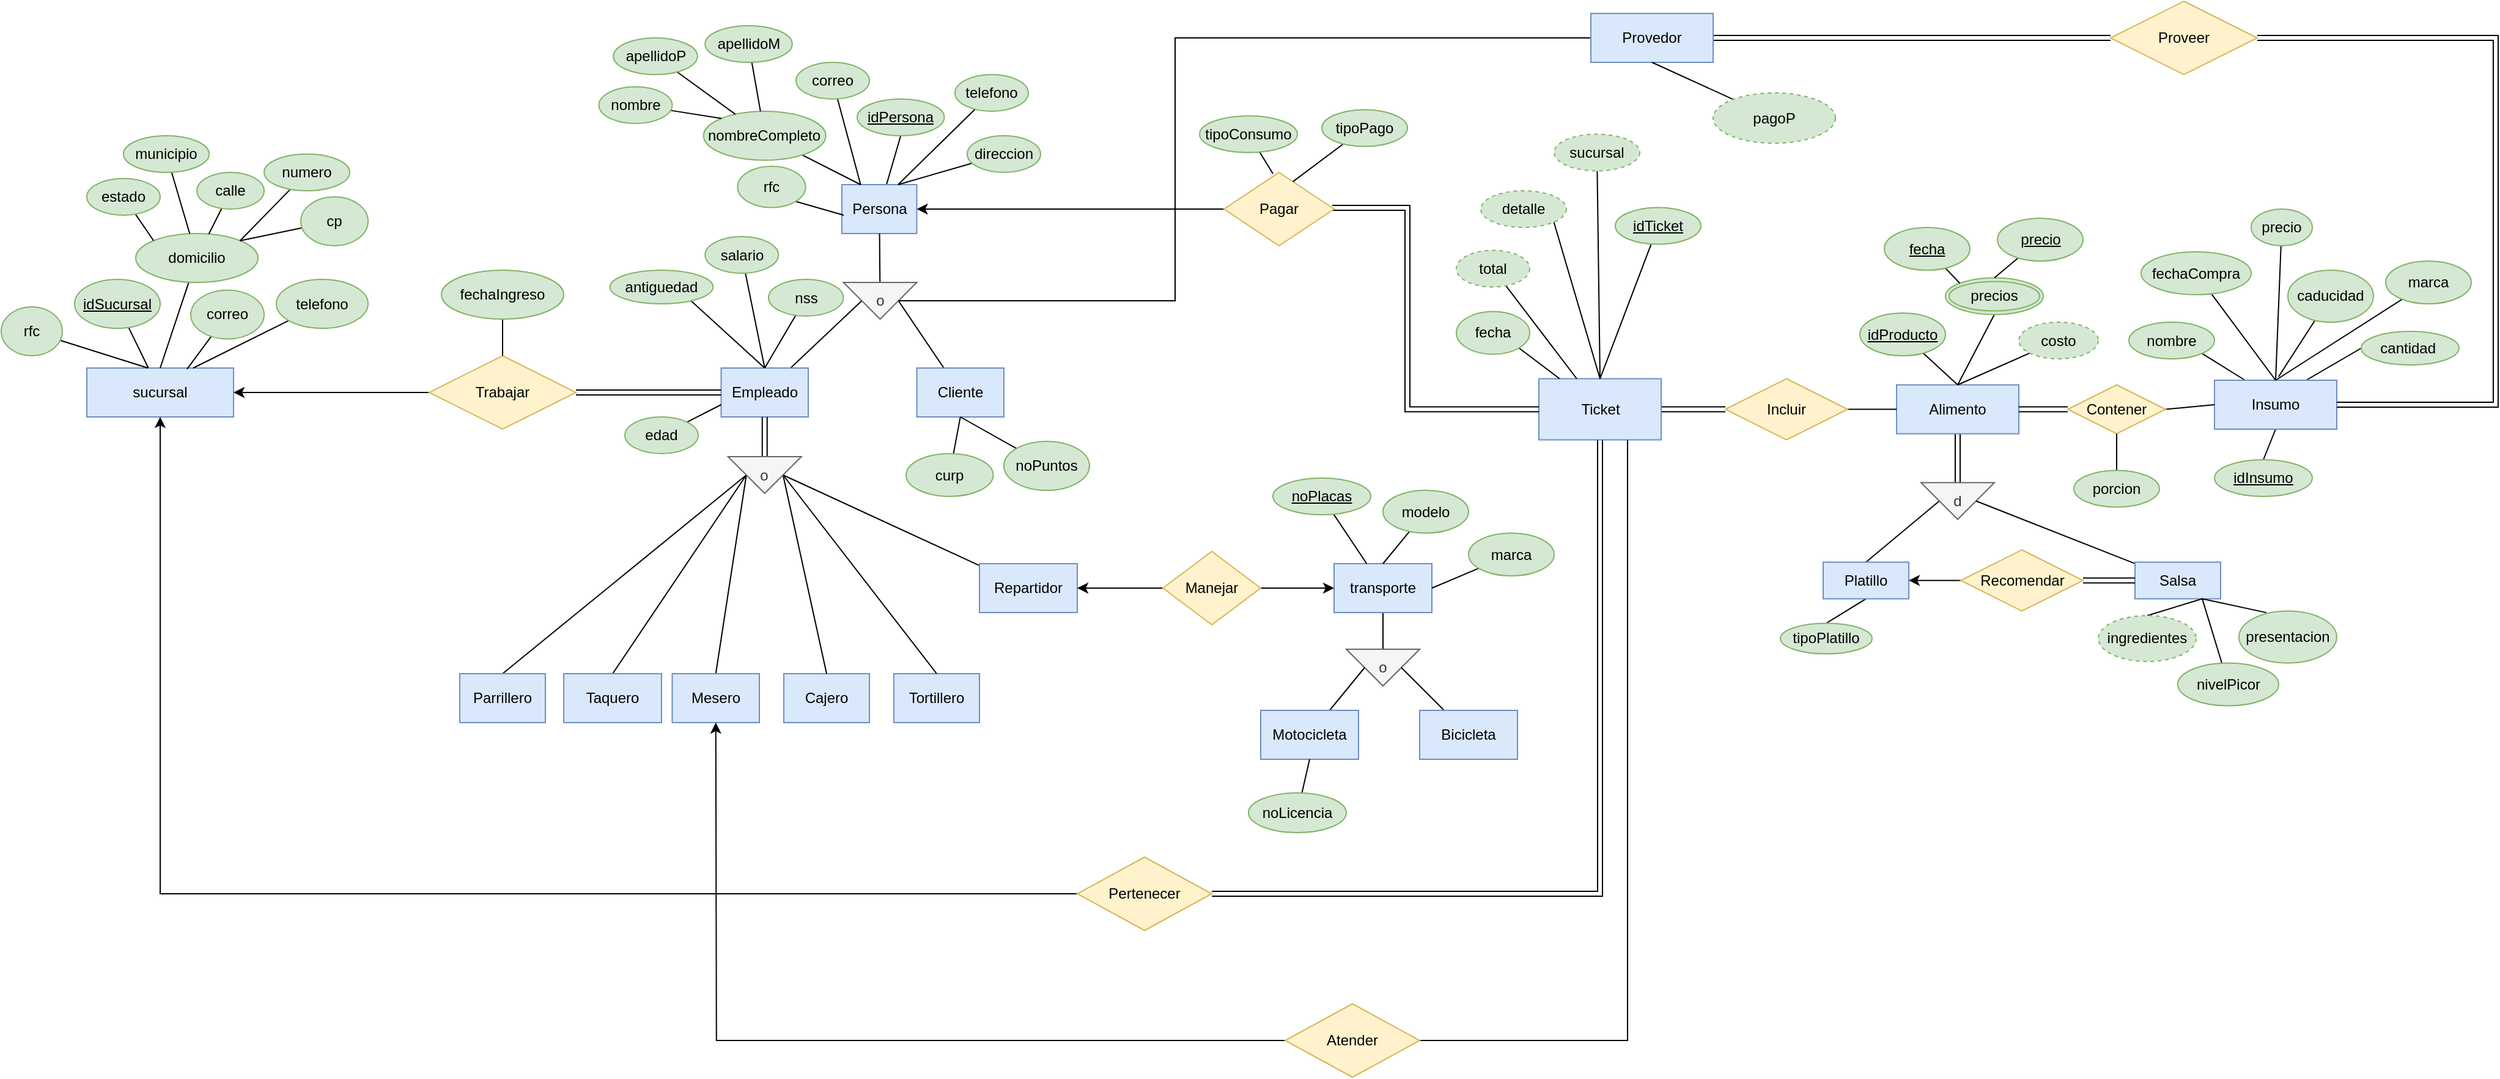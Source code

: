 <mxfile version="19.0.3" type="github">
  <diagram id="u_mYsZftPLxaitnnNMeE" name="Page-1">
    <mxGraphModel dx="723" dy="401" grid="1" gridSize="10" guides="1" tooltips="1" connect="1" arrows="1" fold="1" page="1" pageScale="1" pageWidth="827" pageHeight="1169" math="0" shadow="0">
      <root>
        <mxCell id="0" />
        <mxCell id="1" parent="0" />
        <mxCell id="_CULSkSqQlY8-LVSlBSp-328" style="edgeStyle=orthogonalEdgeStyle;rounded=0;orthogonalLoop=1;jettySize=auto;html=1;entryX=0;entryY=0.5;entryDx=0;entryDy=0;endArrow=none;endFill=0;shape=link;" parent="1" source="_CULSkSqQlY8-LVSlBSp-329" target="_CULSkSqQlY8-LVSlBSp-331" edge="1">
          <mxGeometry relative="1" as="geometry" />
        </mxCell>
        <mxCell id="_CULSkSqQlY8-LVSlBSp-329" value="Alimento" style="whiteSpace=wrap;html=1;align=center;fillColor=#dae8fc;strokeColor=#6c8ebf;" parent="1" vertex="1">
          <mxGeometry x="1630" y="1423.75" width="100" height="40" as="geometry" />
        </mxCell>
        <mxCell id="_CULSkSqQlY8-LVSlBSp-330" style="edgeStyle=none;rounded=0;orthogonalLoop=1;jettySize=auto;html=1;exitX=0.5;exitY=1;exitDx=0;exitDy=0;entryX=0.5;entryY=0;entryDx=0;entryDy=0;endArrow=none;endFill=0;" parent="1" source="_CULSkSqQlY8-LVSlBSp-331" target="_CULSkSqQlY8-LVSlBSp-335" edge="1">
          <mxGeometry relative="1" as="geometry" />
        </mxCell>
        <mxCell id="_CULSkSqQlY8-LVSlBSp-331" value="d" style="triangle;whiteSpace=wrap;html=1;direction=south;fillColor=#f5f5f5;fontColor=#333333;strokeColor=#666666;" parent="1" vertex="1">
          <mxGeometry x="1650" y="1503.75" width="60" height="30" as="geometry" />
        </mxCell>
        <mxCell id="_CULSkSqQlY8-LVSlBSp-332" style="edgeStyle=none;rounded=0;orthogonalLoop=1;jettySize=auto;html=1;entryX=0.5;entryY=0;entryDx=0;entryDy=0;endArrow=none;endFill=0;" parent="1" source="_CULSkSqQlY8-LVSlBSp-333" target="_CULSkSqQlY8-LVSlBSp-331" edge="1">
          <mxGeometry relative="1" as="geometry">
            <mxPoint x="1760" y="1517.5" as="targetPoint" />
          </mxGeometry>
        </mxCell>
        <mxCell id="K5OSy2VEWzIT5m9NS0dP-1" style="edgeStyle=orthogonalEdgeStyle;rounded=0;orthogonalLoop=1;jettySize=auto;html=1;entryX=1;entryY=0.5;entryDx=0;entryDy=0;" parent="1" source="K5OSy2VEWzIT5m9NS0dP-2" target="_CULSkSqQlY8-LVSlBSp-335" edge="1">
          <mxGeometry relative="1" as="geometry">
            <mxPoint x="1800" y="1584" as="sourcePoint" />
          </mxGeometry>
        </mxCell>
        <mxCell id="_CULSkSqQlY8-LVSlBSp-333" value="Salsa" style="whiteSpace=wrap;html=1;align=center;fillColor=#dae8fc;strokeColor=#6c8ebf;" parent="1" vertex="1">
          <mxGeometry x="1825" y="1568.75" width="70" height="30" as="geometry" />
        </mxCell>
        <mxCell id="_CULSkSqQlY8-LVSlBSp-334" style="edgeStyle=none;rounded=0;orthogonalLoop=1;jettySize=auto;html=1;exitX=0.5;exitY=1;exitDx=0;exitDy=0;entryX=0.5;entryY=0;entryDx=0;entryDy=0;endArrow=none;endFill=0;" parent="1" source="_CULSkSqQlY8-LVSlBSp-335" target="_CULSkSqQlY8-LVSlBSp-483" edge="1">
          <mxGeometry relative="1" as="geometry" />
        </mxCell>
        <mxCell id="_CULSkSqQlY8-LVSlBSp-335" value="Platillo" style="whiteSpace=wrap;html=1;align=center;fillColor=#dae8fc;strokeColor=#6c8ebf;" parent="1" vertex="1">
          <mxGeometry x="1570" y="1568.75" width="70" height="30" as="geometry" />
        </mxCell>
        <mxCell id="_CULSkSqQlY8-LVSlBSp-336" style="edgeStyle=none;rounded=0;orthogonalLoop=1;jettySize=auto;html=1;entryX=0.5;entryY=0;entryDx=0;entryDy=0;endArrow=none;endFill=0;" parent="1" source="_CULSkSqQlY8-LVSlBSp-337" target="_CULSkSqQlY8-LVSlBSp-343" edge="1">
          <mxGeometry relative="1" as="geometry" />
        </mxCell>
        <mxCell id="_CULSkSqQlY8-LVSlBSp-337" value="precio" style="ellipse;whiteSpace=wrap;html=1;align=center;rotation=0;fillColor=#d5e8d4;strokeColor=#82b366;" parent="1" vertex="1">
          <mxGeometry x="1920" y="1280" width="50" height="30" as="geometry" />
        </mxCell>
        <mxCell id="_CULSkSqQlY8-LVSlBSp-338" style="rounded=0;orthogonalLoop=1;jettySize=auto;html=1;exitX=1;exitY=1;exitDx=0;exitDy=0;entryX=0.25;entryY=0;entryDx=0;entryDy=0;endArrow=none;endFill=0;" parent="1" source="_CULSkSqQlY8-LVSlBSp-339" target="_CULSkSqQlY8-LVSlBSp-343" edge="1">
          <mxGeometry relative="1" as="geometry" />
        </mxCell>
        <mxCell id="_CULSkSqQlY8-LVSlBSp-339" value="nombre" style="ellipse;whiteSpace=wrap;html=1;align=center;fontStyle=0;rotation=0;fillColor=#d5e8d4;strokeColor=#82b366;" parent="1" vertex="1">
          <mxGeometry x="1820" y="1372.5" width="70" height="30" as="geometry" />
        </mxCell>
        <mxCell id="_CULSkSqQlY8-LVSlBSp-340" style="edgeStyle=none;rounded=0;orthogonalLoop=1;jettySize=auto;html=1;exitX=0;exitY=0.5;exitDx=0;exitDy=0;entryX=0.75;entryY=0;entryDx=0;entryDy=0;endArrow=none;endFill=0;" parent="1" source="_CULSkSqQlY8-LVSlBSp-341" target="_CULSkSqQlY8-LVSlBSp-343" edge="1">
          <mxGeometry relative="1" as="geometry" />
        </mxCell>
        <mxCell id="_CULSkSqQlY8-LVSlBSp-341" value="cantidad&amp;nbsp;" style="ellipse;whiteSpace=wrap;html=1;align=center;fillColor=#d5e8d4;strokeColor=#82b366;" parent="1" vertex="1">
          <mxGeometry x="2010" y="1380" width="80" height="27.5" as="geometry" />
        </mxCell>
        <mxCell id="_CULSkSqQlY8-LVSlBSp-342" style="rounded=0;orthogonalLoop=1;jettySize=auto;html=1;exitX=0.5;exitY=1;exitDx=0;exitDy=0;entryX=0.5;entryY=0;entryDx=0;entryDy=0;endArrow=none;endFill=0;" parent="1" source="_CULSkSqQlY8-LVSlBSp-343" target="_CULSkSqQlY8-LVSlBSp-484" edge="1">
          <mxGeometry relative="1" as="geometry" />
        </mxCell>
        <mxCell id="_CULSkSqQlY8-LVSlBSp-343" value="Insumo" style="whiteSpace=wrap;html=1;align=center;fillColor=#dae8fc;strokeColor=#6c8ebf;" parent="1" vertex="1">
          <mxGeometry x="1890" y="1420" width="100" height="40" as="geometry" />
        </mxCell>
        <mxCell id="_CULSkSqQlY8-LVSlBSp-344" style="edgeStyle=none;rounded=0;orthogonalLoop=1;jettySize=auto;html=1;entryX=0.5;entryY=0;entryDx=0;entryDy=0;endArrow=none;endFill=0;" parent="1" source="_CULSkSqQlY8-LVSlBSp-345" target="_CULSkSqQlY8-LVSlBSp-329" edge="1">
          <mxGeometry relative="1" as="geometry" />
        </mxCell>
        <mxCell id="_CULSkSqQlY8-LVSlBSp-345" value="costo" style="ellipse;whiteSpace=wrap;html=1;align=center;dashed=1;fillColor=#d5e8d4;strokeColor=#82b366;" parent="1" vertex="1">
          <mxGeometry x="1730" y="1372.5" width="65" height="30" as="geometry" />
        </mxCell>
        <mxCell id="_CULSkSqQlY8-LVSlBSp-346" style="edgeStyle=none;rounded=0;orthogonalLoop=1;jettySize=auto;html=1;endArrow=none;endFill=0;entryX=0.5;entryY=0;entryDx=0;entryDy=0;" parent="1" source="_CULSkSqQlY8-LVSlBSp-347" target="_CULSkSqQlY8-LVSlBSp-329" edge="1">
          <mxGeometry relative="1" as="geometry">
            <mxPoint x="1650" y="1420" as="targetPoint" />
          </mxGeometry>
        </mxCell>
        <mxCell id="_CULSkSqQlY8-LVSlBSp-347" value="idProducto" style="ellipse;whiteSpace=wrap;html=1;align=center;fontStyle=4;fillColor=#d5e8d4;strokeColor=#82b366;" parent="1" vertex="1">
          <mxGeometry x="1600" y="1365" width="70" height="35" as="geometry" />
        </mxCell>
        <mxCell id="_CULSkSqQlY8-LVSlBSp-348" style="edgeStyle=none;rounded=0;orthogonalLoop=1;jettySize=auto;html=1;entryX=0;entryY=0.5;entryDx=0;entryDy=0;endArrow=none;endFill=0;exitX=1;exitY=0.5;exitDx=0;exitDy=0;" parent="1" source="_CULSkSqQlY8-LVSlBSp-350" target="_CULSkSqQlY8-LVSlBSp-343" edge="1">
          <mxGeometry relative="1" as="geometry">
            <mxPoint x="1850" y="1448.75" as="sourcePoint" />
          </mxGeometry>
        </mxCell>
        <mxCell id="_CULSkSqQlY8-LVSlBSp-349" style="edgeStyle=none;rounded=0;orthogonalLoop=1;jettySize=auto;html=1;exitX=0;exitY=0.5;exitDx=0;exitDy=0;entryX=1;entryY=0.5;entryDx=0;entryDy=0;endArrow=none;endFill=0;shape=link;" parent="1" source="_CULSkSqQlY8-LVSlBSp-350" target="_CULSkSqQlY8-LVSlBSp-329" edge="1">
          <mxGeometry relative="1" as="geometry" />
        </mxCell>
        <mxCell id="_CULSkSqQlY8-LVSlBSp-350" value="Contener" style="shape=rhombus;perimeter=rhombusPerimeter;whiteSpace=wrap;html=1;align=center;fillColor=#fff2cc;strokeColor=#d6b656;" parent="1" vertex="1">
          <mxGeometry x="1770" y="1423.75" width="80" height="40" as="geometry" />
        </mxCell>
        <mxCell id="_CULSkSqQlY8-LVSlBSp-351" style="edgeStyle=none;rounded=0;orthogonalLoop=1;jettySize=auto;html=1;endArrow=none;endFill=0;entryX=0.5;entryY=1;entryDx=0;entryDy=0;" parent="1" source="_CULSkSqQlY8-LVSlBSp-352" target="_CULSkSqQlY8-LVSlBSp-350" edge="1">
          <mxGeometry relative="1" as="geometry">
            <mxPoint x="1810" y="1473.75" as="targetPoint" />
          </mxGeometry>
        </mxCell>
        <mxCell id="_CULSkSqQlY8-LVSlBSp-352" value="porcion" style="ellipse;whiteSpace=wrap;html=1;align=center;fillColor=#d5e8d4;strokeColor=#82b366;" parent="1" vertex="1">
          <mxGeometry x="1775" y="1493.75" width="70" height="30" as="geometry" />
        </mxCell>
        <mxCell id="_CULSkSqQlY8-LVSlBSp-353" style="edgeStyle=none;rounded=0;orthogonalLoop=1;jettySize=auto;html=1;entryX=0;entryY=0.5;entryDx=0;entryDy=0;endArrow=none;endFill=0;" parent="1" source="_CULSkSqQlY8-LVSlBSp-357" target="_CULSkSqQlY8-LVSlBSp-329" edge="1">
          <mxGeometry relative="1" as="geometry" />
        </mxCell>
        <mxCell id="_CULSkSqQlY8-LVSlBSp-354" style="edgeStyle=none;rounded=0;orthogonalLoop=1;jettySize=auto;html=1;exitX=0;exitY=0.5;exitDx=0;exitDy=0;endArrow=none;endFill=0;shape=link;startArrow=none;" parent="1" target="_CULSkSqQlY8-LVSlBSp-443" edge="1">
          <mxGeometry relative="1" as="geometry">
            <mxPoint x="1455" y="1443.75" as="targetPoint" />
            <mxPoint x="1470" y="1443.75" as="sourcePoint" />
          </mxGeometry>
        </mxCell>
        <mxCell id="_CULSkSqQlY8-LVSlBSp-357" value="Incluir" style="shape=rhombus;perimeter=rhombusPerimeter;whiteSpace=wrap;html=1;align=center;fillColor=#fff2cc;strokeColor=#d6b656;" parent="1" vertex="1">
          <mxGeometry x="1490" y="1418.75" width="100" height="50" as="geometry" />
        </mxCell>
        <mxCell id="_CULSkSqQlY8-LVSlBSp-360" value="sucursal" style="whiteSpace=wrap;html=1;align=center;fillColor=#dae8fc;strokeColor=#6c8ebf;" parent="1" vertex="1">
          <mxGeometry x="150" y="1410" width="120" height="40" as="geometry" />
        </mxCell>
        <mxCell id="_CULSkSqQlY8-LVSlBSp-361" style="edgeStyle=none;rounded=0;orthogonalLoop=1;jettySize=auto;html=1;endArrow=none;endFill=0;" parent="1" source="_CULSkSqQlY8-LVSlBSp-362" target="_CULSkSqQlY8-LVSlBSp-360" edge="1">
          <mxGeometry relative="1" as="geometry" />
        </mxCell>
        <mxCell id="_CULSkSqQlY8-LVSlBSp-362" value="idSucursal" style="ellipse;whiteSpace=wrap;html=1;align=center;fontStyle=4;fillColor=#d5e8d4;strokeColor=#82b366;" parent="1" vertex="1">
          <mxGeometry x="140" y="1337.5" width="70" height="40" as="geometry" />
        </mxCell>
        <mxCell id="_CULSkSqQlY8-LVSlBSp-363" style="edgeStyle=none;rounded=0;orthogonalLoop=1;jettySize=auto;html=1;entryX=0.5;entryY=0;entryDx=0;entryDy=0;endArrow=none;endFill=0;" parent="1" source="_CULSkSqQlY8-LVSlBSp-364" target="_CULSkSqQlY8-LVSlBSp-360" edge="1">
          <mxGeometry relative="1" as="geometry" />
        </mxCell>
        <mxCell id="_CULSkSqQlY8-LVSlBSp-364" value="domicilio" style="ellipse;whiteSpace=wrap;html=1;align=center;fillColor=#d5e8d4;strokeColor=#82b366;" parent="1" vertex="1">
          <mxGeometry x="190" y="1300" width="100" height="40" as="geometry" />
        </mxCell>
        <mxCell id="_CULSkSqQlY8-LVSlBSp-365" style="edgeStyle=none;rounded=0;orthogonalLoop=1;jettySize=auto;html=1;entryX=0.725;entryY=0;entryDx=0;entryDy=0;entryPerimeter=0;endArrow=none;endFill=0;" parent="1" source="_CULSkSqQlY8-LVSlBSp-366" target="_CULSkSqQlY8-LVSlBSp-360" edge="1">
          <mxGeometry relative="1" as="geometry" />
        </mxCell>
        <mxCell id="_CULSkSqQlY8-LVSlBSp-366" value="telefono" style="ellipse;whiteSpace=wrap;html=1;align=center;fillColor=#d5e8d4;strokeColor=#82b366;" parent="1" vertex="1">
          <mxGeometry x="305" y="1337.5" width="75" height="40" as="geometry" />
        </mxCell>
        <mxCell id="_CULSkSqQlY8-LVSlBSp-367" style="edgeStyle=none;rounded=0;orthogonalLoop=1;jettySize=auto;html=1;entryX=0.683;entryY=0.023;entryDx=0;entryDy=0;entryPerimeter=0;endArrow=none;endFill=0;" parent="1" source="_CULSkSqQlY8-LVSlBSp-368" target="_CULSkSqQlY8-LVSlBSp-360" edge="1">
          <mxGeometry relative="1" as="geometry" />
        </mxCell>
        <mxCell id="_CULSkSqQlY8-LVSlBSp-368" value="correo" style="ellipse;whiteSpace=wrap;html=1;align=center;fillColor=#d5e8d4;strokeColor=#82b366;" parent="1" vertex="1">
          <mxGeometry x="235" y="1346.25" width="60" height="40" as="geometry" />
        </mxCell>
        <mxCell id="_CULSkSqQlY8-LVSlBSp-369" style="edgeStyle=none;rounded=0;orthogonalLoop=1;jettySize=auto;html=1;entryX=0.417;entryY=0;entryDx=0;entryDy=0;entryPerimeter=0;endArrow=none;endFill=0;" parent="1" source="_CULSkSqQlY8-LVSlBSp-370" target="_CULSkSqQlY8-LVSlBSp-360" edge="1">
          <mxGeometry relative="1" as="geometry" />
        </mxCell>
        <mxCell id="_CULSkSqQlY8-LVSlBSp-370" value="rfc" style="ellipse;whiteSpace=wrap;html=1;align=center;fillColor=#d5e8d4;strokeColor=#82b366;" parent="1" vertex="1">
          <mxGeometry x="80" y="1360" width="50" height="40" as="geometry" />
        </mxCell>
        <mxCell id="_CULSkSqQlY8-LVSlBSp-371" style="edgeStyle=none;rounded=0;orthogonalLoop=1;jettySize=auto;html=1;entryX=0.5;entryY=1;entryDx=0;entryDy=0;endArrow=none;endFill=0;" parent="1" source="_CULSkSqQlY8-LVSlBSp-372" target="_CULSkSqQlY8-LVSlBSp-384" edge="1">
          <mxGeometry relative="1" as="geometry" />
        </mxCell>
        <mxCell id="_CULSkSqQlY8-LVSlBSp-372" value="Empleado" style="whiteSpace=wrap;html=1;align=center;fillColor=#dae8fc;strokeColor=#6c8ebf;" parent="1" vertex="1">
          <mxGeometry x="668.75" y="1410" width="71.25" height="40" as="geometry" />
        </mxCell>
        <mxCell id="_CULSkSqQlY8-LVSlBSp-373" style="edgeStyle=none;rounded=0;orthogonalLoop=1;jettySize=auto;html=1;entryX=0.5;entryY=1;entryDx=0;entryDy=0;endArrow=none;endFill=0;shape=link;startArrow=none;" parent="1" source="_CULSkSqQlY8-LVSlBSp-502" target="_CULSkSqQlY8-LVSlBSp-372" edge="1">
          <mxGeometry relative="1" as="geometry">
            <mxPoint x="704.379" y="1485" as="sourcePoint" />
          </mxGeometry>
        </mxCell>
        <mxCell id="_CULSkSqQlY8-LVSlBSp-376" style="edgeStyle=none;rounded=0;orthogonalLoop=1;jettySize=auto;html=1;entryX=0.5;entryY=0;entryDx=0;entryDy=0;endArrow=none;endFill=0;" parent="1" source="_CULSkSqQlY8-LVSlBSp-377" target="_CULSkSqQlY8-LVSlBSp-502" edge="1">
          <mxGeometry relative="1" as="geometry" />
        </mxCell>
        <mxCell id="_CULSkSqQlY8-LVSlBSp-377" value="Repartidor" style="whiteSpace=wrap;html=1;align=center;fillColor=#dae8fc;strokeColor=#6c8ebf;" parent="1" vertex="1">
          <mxGeometry x="880" y="1570" width="80" height="40" as="geometry" />
        </mxCell>
        <mxCell id="_CULSkSqQlY8-LVSlBSp-378" style="edgeStyle=none;rounded=0;orthogonalLoop=1;jettySize=auto;html=1;entryX=0.5;entryY=0;entryDx=0;entryDy=0;endArrow=none;endFill=0;" parent="1" source="_CULSkSqQlY8-LVSlBSp-380" target="_CULSkSqQlY8-LVSlBSp-384" edge="1">
          <mxGeometry relative="1" as="geometry" />
        </mxCell>
        <mxCell id="_CULSkSqQlY8-LVSlBSp-379" style="rounded=0;orthogonalLoop=1;jettySize=auto;html=1;exitX=0.5;exitY=1;exitDx=0;exitDy=0;endArrow=none;endFill=0;" parent="1" source="_CULSkSqQlY8-LVSlBSp-380" target="_CULSkSqQlY8-LVSlBSp-489" edge="1">
          <mxGeometry relative="1" as="geometry" />
        </mxCell>
        <mxCell id="_CULSkSqQlY8-LVSlBSp-380" value="Cliente" style="whiteSpace=wrap;html=1;align=center;fillColor=#dae8fc;strokeColor=#6c8ebf;" parent="1" vertex="1">
          <mxGeometry x="828.75" y="1410" width="71.25" height="40" as="geometry" />
        </mxCell>
        <mxCell id="_CULSkSqQlY8-LVSlBSp-381" style="edgeStyle=none;rounded=0;orthogonalLoop=1;jettySize=auto;html=1;entryX=0.5;entryY=1;entryDx=0;entryDy=0;endArrow=none;endFill=0;" parent="1" source="_CULSkSqQlY8-LVSlBSp-382" target="_CULSkSqQlY8-LVSlBSp-396" edge="1">
          <mxGeometry relative="1" as="geometry" />
        </mxCell>
        <mxCell id="_CULSkSqQlY8-LVSlBSp-382" value="Persona" style="whiteSpace=wrap;html=1;align=center;fillColor=#dae8fc;strokeColor=#6c8ebf;" parent="1" vertex="1">
          <mxGeometry x="767.5" y="1260" width="61.25" height="40" as="geometry" />
        </mxCell>
        <mxCell id="_CULSkSqQlY8-LVSlBSp-383" style="edgeStyle=none;rounded=0;orthogonalLoop=1;jettySize=auto;html=1;endArrow=none;endFill=0;" parent="1" source="_CULSkSqQlY8-LVSlBSp-384" target="_CULSkSqQlY8-LVSlBSp-382" edge="1">
          <mxGeometry relative="1" as="geometry" />
        </mxCell>
        <mxCell id="_CULSkSqQlY8-LVSlBSp-384" value="o" style="triangle;whiteSpace=wrap;html=1;direction=south;fillColor=#f5f5f5;fontColor=#333333;strokeColor=#666666;" parent="1" vertex="1">
          <mxGeometry x="768.75" y="1340" width="60" height="30" as="geometry" />
        </mxCell>
        <mxCell id="_CULSkSqQlY8-LVSlBSp-385" style="edgeStyle=none;rounded=0;orthogonalLoop=1;jettySize=auto;html=1;entryX=0.25;entryY=0;entryDx=0;entryDy=0;endArrow=none;endFill=0;" parent="1" source="_CULSkSqQlY8-LVSlBSp-386" target="_CULSkSqQlY8-LVSlBSp-382" edge="1">
          <mxGeometry relative="1" as="geometry" />
        </mxCell>
        <mxCell id="_CULSkSqQlY8-LVSlBSp-386" value="nombreCompleto" style="ellipse;whiteSpace=wrap;html=1;align=center;fillColor=#d5e8d4;strokeColor=#82b366;" parent="1" vertex="1">
          <mxGeometry x="654.38" y="1200" width="100" height="40" as="geometry" />
        </mxCell>
        <mxCell id="_CULSkSqQlY8-LVSlBSp-387" style="edgeStyle=none;rounded=0;orthogonalLoop=1;jettySize=auto;html=1;entryX=0.75;entryY=0;entryDx=0;entryDy=0;endArrow=none;endFill=0;" parent="1" source="_CULSkSqQlY8-LVSlBSp-388" target="_CULSkSqQlY8-LVSlBSp-382" edge="1">
          <mxGeometry relative="1" as="geometry" />
        </mxCell>
        <mxCell id="_CULSkSqQlY8-LVSlBSp-388" value="direccion" style="ellipse;whiteSpace=wrap;html=1;align=center;fillColor=#d5e8d4;strokeColor=#82b366;" parent="1" vertex="1">
          <mxGeometry x="870" y="1220" width="60" height="30" as="geometry" />
        </mxCell>
        <mxCell id="_CULSkSqQlY8-LVSlBSp-389" style="edgeStyle=none;rounded=0;orthogonalLoop=1;jettySize=auto;html=1;entryX=0.25;entryY=0;entryDx=0;entryDy=0;endArrow=none;endFill=0;" parent="1" source="_CULSkSqQlY8-LVSlBSp-390" target="_CULSkSqQlY8-LVSlBSp-382" edge="1">
          <mxGeometry relative="1" as="geometry" />
        </mxCell>
        <mxCell id="_CULSkSqQlY8-LVSlBSp-390" value="correo" style="ellipse;whiteSpace=wrap;html=1;align=center;fillColor=#d5e8d4;strokeColor=#82b366;" parent="1" vertex="1">
          <mxGeometry x="730" y="1160" width="60" height="30" as="geometry" />
        </mxCell>
        <mxCell id="_CULSkSqQlY8-LVSlBSp-391" style="edgeStyle=none;rounded=0;orthogonalLoop=1;jettySize=auto;html=1;entryX=0.75;entryY=0;entryDx=0;entryDy=0;endArrow=none;endFill=0;" parent="1" source="_CULSkSqQlY8-LVSlBSp-392" target="_CULSkSqQlY8-LVSlBSp-382" edge="1">
          <mxGeometry relative="1" as="geometry" />
        </mxCell>
        <mxCell id="_CULSkSqQlY8-LVSlBSp-392" value="telefono" style="ellipse;whiteSpace=wrap;html=1;align=center;fillColor=#d5e8d4;strokeColor=#82b366;" parent="1" vertex="1">
          <mxGeometry x="860" y="1170" width="60" height="30" as="geometry" />
        </mxCell>
        <mxCell id="_CULSkSqQlY8-LVSlBSp-393" style="edgeStyle=orthogonalEdgeStyle;rounded=0;orthogonalLoop=1;jettySize=auto;html=1;entryX=0.5;entryY=0;entryDx=0;entryDy=0;endArrow=none;endFill=0;exitX=0;exitY=0.5;exitDx=0;exitDy=0;" parent="1" source="_CULSkSqQlY8-LVSlBSp-395" target="_CULSkSqQlY8-LVSlBSp-384" edge="1">
          <mxGeometry relative="1" as="geometry">
            <Array as="points">
              <mxPoint x="1040" y="1140" />
              <mxPoint x="1040" y="1355" />
            </Array>
          </mxGeometry>
        </mxCell>
        <mxCell id="_CULSkSqQlY8-LVSlBSp-394" style="edgeStyle=orthogonalEdgeStyle;rounded=0;orthogonalLoop=1;jettySize=auto;html=1;entryX=0;entryY=0.5;entryDx=0;entryDy=0;endArrow=none;endFill=0;shape=link;" parent="1" source="_CULSkSqQlY8-LVSlBSp-395" target="_CULSkSqQlY8-LVSlBSp-470" edge="1">
          <mxGeometry relative="1" as="geometry" />
        </mxCell>
        <mxCell id="_CULSkSqQlY8-LVSlBSp-395" value="Provedor" style="whiteSpace=wrap;html=1;align=center;fillColor=#dae8fc;strokeColor=#6c8ebf;" parent="1" vertex="1">
          <mxGeometry x="1380" y="1120" width="100" height="40" as="geometry" />
        </mxCell>
        <mxCell id="_CULSkSqQlY8-LVSlBSp-396" value="idPersona" style="ellipse;whiteSpace=wrap;html=1;align=center;fontStyle=4;fillColor=#d5e8d4;strokeColor=#82b366;" parent="1" vertex="1">
          <mxGeometry x="780" y="1190" width="71.25" height="30" as="geometry" />
        </mxCell>
        <mxCell id="_CULSkSqQlY8-LVSlBSp-397" style="edgeStyle=none;rounded=0;orthogonalLoop=1;jettySize=auto;html=1;entryX=0;entryY=0;entryDx=0;entryDy=0;endArrow=none;endFill=0;" parent="1" source="_CULSkSqQlY8-LVSlBSp-398" target="_CULSkSqQlY8-LVSlBSp-386" edge="1">
          <mxGeometry relative="1" as="geometry" />
        </mxCell>
        <mxCell id="_CULSkSqQlY8-LVSlBSp-398" value="nombre" style="ellipse;whiteSpace=wrap;html=1;align=center;fillColor=#d5e8d4;strokeColor=#82b366;" parent="1" vertex="1">
          <mxGeometry x="568.75" y="1180" width="60" height="30" as="geometry" />
        </mxCell>
        <mxCell id="_CULSkSqQlY8-LVSlBSp-399" style="edgeStyle=none;rounded=0;orthogonalLoop=1;jettySize=auto;html=1;endArrow=none;endFill=0;" parent="1" source="_CULSkSqQlY8-LVSlBSp-400" target="_CULSkSqQlY8-LVSlBSp-386" edge="1">
          <mxGeometry relative="1" as="geometry" />
        </mxCell>
        <mxCell id="_CULSkSqQlY8-LVSlBSp-400" value="apellidoP" style="ellipse;whiteSpace=wrap;html=1;align=center;fillColor=#d5e8d4;strokeColor=#82b366;" parent="1" vertex="1">
          <mxGeometry x="580.63" y="1140" width="68.75" height="30" as="geometry" />
        </mxCell>
        <mxCell id="_CULSkSqQlY8-LVSlBSp-401" style="edgeStyle=none;rounded=0;orthogonalLoop=1;jettySize=auto;html=1;endArrow=none;endFill=0;" parent="1" source="_CULSkSqQlY8-LVSlBSp-402" target="_CULSkSqQlY8-LVSlBSp-386" edge="1">
          <mxGeometry relative="1" as="geometry" />
        </mxCell>
        <mxCell id="_CULSkSqQlY8-LVSlBSp-402" value="apellidoM" style="ellipse;whiteSpace=wrap;html=1;align=center;fillColor=#d5e8d4;strokeColor=#82b366;" parent="1" vertex="1">
          <mxGeometry x="655.62" y="1130" width="71.25" height="30" as="geometry" />
        </mxCell>
        <mxCell id="_CULSkSqQlY8-LVSlBSp-403" style="edgeStyle=none;rounded=0;orthogonalLoop=1;jettySize=auto;html=1;entryX=0;entryY=0.75;entryDx=0;entryDy=0;endArrow=none;endFill=0;" parent="1" source="_CULSkSqQlY8-LVSlBSp-404" target="_CULSkSqQlY8-LVSlBSp-372" edge="1">
          <mxGeometry relative="1" as="geometry" />
        </mxCell>
        <mxCell id="_CULSkSqQlY8-LVSlBSp-404" value="edad&lt;span style=&quot;color: rgba(0 , 0 , 0 , 0) ; font-family: monospace ; font-size: 0px&quot;&gt;%3CmxGraphModel%3E%3Croot%3E%3CmxCell%20id%3D%220%22%2F%3E%3CmxCell%20id%3D%221%22%20parent%3D%220%22%2F%3E%3CmxCell%20id%3D%222%22%20value%3D%22Apellido%20Paterno%22%20style%3D%22ellipse%3BwhiteSpace%3Dwrap%3Bhtml%3D1%3Balign%3Dcenter%3B%22%20vertex%3D%221%22%20parent%3D%221%22%3E%3CmxGeometry%20x%3D%22390%22%20y%3D%22-730%22%20width%3D%22100%22%20height%3D%2240%22%20as%3D%22geometry%22%2F%3E%3C%2FmxCell%3E%3C%2Froot%3E%3C%2FmxGraphModel%3E&lt;/span&gt;" style="ellipse;whiteSpace=wrap;html=1;align=center;fillColor=#d5e8d4;strokeColor=#82b366;" parent="1" vertex="1">
          <mxGeometry x="590" y="1450" width="60" height="30" as="geometry" />
        </mxCell>
        <mxCell id="_CULSkSqQlY8-LVSlBSp-405" style="edgeStyle=none;rounded=0;orthogonalLoop=1;jettySize=auto;html=1;entryX=0.5;entryY=0;entryDx=0;entryDy=0;endArrow=none;endFill=0;" parent="1" source="_CULSkSqQlY8-LVSlBSp-406" target="_CULSkSqQlY8-LVSlBSp-372" edge="1">
          <mxGeometry relative="1" as="geometry" />
        </mxCell>
        <mxCell id="_CULSkSqQlY8-LVSlBSp-406" value="nss" style="ellipse;whiteSpace=wrap;html=1;align=center;rotation=0;fillColor=#d5e8d4;strokeColor=#82b366;" parent="1" vertex="1">
          <mxGeometry x="707.5" y="1337.5" width="61.25" height="30" as="geometry" />
        </mxCell>
        <mxCell id="_CULSkSqQlY8-LVSlBSp-407" style="edgeStyle=none;rounded=0;orthogonalLoop=1;jettySize=auto;html=1;entryX=0.5;entryY=0;entryDx=0;entryDy=0;endArrow=none;endFill=0;exitX=0.79;exitY=0.921;exitDx=0;exitDy=0;exitPerimeter=0;" parent="1" source="cys0PzD_Poah5IU1Xp4--3" target="_CULSkSqQlY8-LVSlBSp-372" edge="1">
          <mxGeometry relative="1" as="geometry">
            <mxPoint x="632.589" y="1353.807" as="sourcePoint" />
          </mxGeometry>
        </mxCell>
        <mxCell id="_CULSkSqQlY8-LVSlBSp-409" style="edgeStyle=none;rounded=0;orthogonalLoop=1;jettySize=auto;html=1;endArrow=none;endFill=0;shape=link;" parent="1" source="_CULSkSqQlY8-LVSlBSp-411" target="_CULSkSqQlY8-LVSlBSp-372" edge="1">
          <mxGeometry relative="1" as="geometry" />
        </mxCell>
        <mxCell id="_CULSkSqQlY8-LVSlBSp-410" style="edgeStyle=orthogonalEdgeStyle;rounded=0;orthogonalLoop=1;jettySize=auto;html=1;entryX=1;entryY=0.5;entryDx=0;entryDy=0;" parent="1" source="_CULSkSqQlY8-LVSlBSp-411" target="_CULSkSqQlY8-LVSlBSp-360" edge="1">
          <mxGeometry relative="1" as="geometry" />
        </mxCell>
        <mxCell id="_CULSkSqQlY8-LVSlBSp-411" value="Trabajar" style="shape=rhombus;perimeter=rhombusPerimeter;whiteSpace=wrap;html=1;align=center;fillColor=#fff2cc;strokeColor=#d6b656;" parent="1" vertex="1">
          <mxGeometry x="430" y="1400" width="120" height="60" as="geometry" />
        </mxCell>
        <mxCell id="_CULSkSqQlY8-LVSlBSp-412" style="edgeStyle=none;rounded=0;orthogonalLoop=1;jettySize=auto;html=1;endArrow=none;endFill=0;" parent="1" source="_CULSkSqQlY8-LVSlBSp-413" target="_CULSkSqQlY8-LVSlBSp-411" edge="1">
          <mxGeometry relative="1" as="geometry" />
        </mxCell>
        <mxCell id="_CULSkSqQlY8-LVSlBSp-413" value="fechaIngreso" style="ellipse;whiteSpace=wrap;html=1;align=center;fillColor=#d5e8d4;strokeColor=#82b366;" parent="1" vertex="1">
          <mxGeometry x="440" y="1330" width="100" height="40" as="geometry" />
        </mxCell>
        <mxCell id="_CULSkSqQlY8-LVSlBSp-414" style="edgeStyle=none;rounded=0;orthogonalLoop=1;jettySize=auto;html=1;entryX=0;entryY=0.5;entryDx=0;entryDy=0;endArrow=none;endFill=0;" parent="1" source="_CULSkSqQlY8-LVSlBSp-415" target="_CULSkSqQlY8-LVSlBSp-416" edge="1">
          <mxGeometry relative="1" as="geometry" />
        </mxCell>
        <mxCell id="_CULSkSqQlY8-LVSlBSp-415" value="transporte" style="whiteSpace=wrap;html=1;align=center;fillColor=#dae8fc;strokeColor=#6c8ebf;" parent="1" vertex="1">
          <mxGeometry x="1170" y="1570" width="80" height="40" as="geometry" />
        </mxCell>
        <mxCell id="_CULSkSqQlY8-LVSlBSp-416" value="o" style="triangle;whiteSpace=wrap;html=1;direction=south;fillColor=#f5f5f5;fontColor=#333333;strokeColor=#666666;" parent="1" vertex="1">
          <mxGeometry x="1180" y="1640" width="60" height="30" as="geometry" />
        </mxCell>
        <mxCell id="_CULSkSqQlY8-LVSlBSp-417" style="edgeStyle=none;rounded=0;orthogonalLoop=1;jettySize=auto;html=1;entryX=0.5;entryY=1;entryDx=0;entryDy=0;endArrow=none;endFill=0;" parent="1" source="_CULSkSqQlY8-LVSlBSp-418" target="_CULSkSqQlY8-LVSlBSp-416" edge="1">
          <mxGeometry relative="1" as="geometry" />
        </mxCell>
        <mxCell id="_CULSkSqQlY8-LVSlBSp-418" value="Motocicleta&lt;span style=&quot;color: rgba(0, 0, 0, 0); font-family: monospace; font-size: 0px; text-align: start;&quot;&gt;%3CmxGraphModel%3E%3Croot%3E%3CmxCell%20id%3D%220%22%2F%3E%3CmxCell%20id%3D%221%22%20parent%3D%220%22%2F%3E%3CmxCell%20id%3D%222%22%20value%3D%22Transporte%22%20style%3D%22whiteSpace%3Dwrap%3Bhtml%3D1%3Balign%3Dcenter%3B%22%20vertex%3D%221%22%20parent%3D%221%22%3E%3CmxGeometry%20x%3D%221050%22%20y%3D%22-270%22%20width%3D%22100%22%20height%3D%2240%22%20as%3D%22geometry%22%2F%3E%3C%2FmxCell%3E%3C%2Froot%3E%3C%2FmxGraphModel%3E&lt;/span&gt;" style="whiteSpace=wrap;html=1;align=center;fillColor=#dae8fc;strokeColor=#6c8ebf;" parent="1" vertex="1">
          <mxGeometry x="1110" y="1690" width="80" height="40" as="geometry" />
        </mxCell>
        <mxCell id="_CULSkSqQlY8-LVSlBSp-419" style="edgeStyle=none;rounded=0;orthogonalLoop=1;jettySize=auto;html=1;entryX=0.5;entryY=0;entryDx=0;entryDy=0;endArrow=none;endFill=0;" parent="1" source="_CULSkSqQlY8-LVSlBSp-420" target="_CULSkSqQlY8-LVSlBSp-416" edge="1">
          <mxGeometry relative="1" as="geometry" />
        </mxCell>
        <mxCell id="_CULSkSqQlY8-LVSlBSp-420" value="Bicicleta" style="whiteSpace=wrap;html=1;align=center;fillColor=#dae8fc;strokeColor=#6c8ebf;" parent="1" vertex="1">
          <mxGeometry x="1240" y="1690" width="80" height="40" as="geometry" />
        </mxCell>
        <mxCell id="_CULSkSqQlY8-LVSlBSp-421" style="edgeStyle=none;rounded=0;orthogonalLoop=1;jettySize=auto;html=1;entryX=0.5;entryY=1;entryDx=0;entryDy=0;endArrow=none;endFill=0;" parent="1" source="_CULSkSqQlY8-LVSlBSp-422" target="_CULSkSqQlY8-LVSlBSp-418" edge="1">
          <mxGeometry relative="1" as="geometry" />
        </mxCell>
        <mxCell id="_CULSkSqQlY8-LVSlBSp-422" value="noLicencia" style="ellipse;whiteSpace=wrap;html=1;align=center;fillColor=#d5e8d4;strokeColor=#82b366;" parent="1" vertex="1">
          <mxGeometry x="1100" y="1757.5" width="80" height="32.5" as="geometry" />
        </mxCell>
        <mxCell id="_CULSkSqQlY8-LVSlBSp-423" style="edgeStyle=none;rounded=0;orthogonalLoop=1;jettySize=auto;html=1;endArrow=none;endFill=0;" parent="1" source="_CULSkSqQlY8-LVSlBSp-424" target="_CULSkSqQlY8-LVSlBSp-415" edge="1">
          <mxGeometry relative="1" as="geometry" />
        </mxCell>
        <mxCell id="_CULSkSqQlY8-LVSlBSp-424" value="&lt;u&gt;noPlacas&lt;/u&gt;" style="ellipse;whiteSpace=wrap;html=1;align=center;fillColor=#d5e8d4;strokeColor=#82b366;" parent="1" vertex="1">
          <mxGeometry x="1120" y="1500" width="80" height="30" as="geometry" />
        </mxCell>
        <mxCell id="_CULSkSqQlY8-LVSlBSp-425" style="edgeStyle=none;rounded=0;orthogonalLoop=1;jettySize=auto;html=1;entryX=0.5;entryY=0;entryDx=0;entryDy=0;endArrow=none;endFill=0;" parent="1" source="_CULSkSqQlY8-LVSlBSp-426" target="_CULSkSqQlY8-LVSlBSp-415" edge="1">
          <mxGeometry relative="1" as="geometry" />
        </mxCell>
        <mxCell id="_CULSkSqQlY8-LVSlBSp-426" value="modelo&lt;span style=&quot;color: rgba(0 , 0 , 0 , 0) ; font-family: monospace ; font-size: 0px&quot;&gt;%3CmxGraphModel%3E%3Croot%3E%3CmxCell%20id%3D%220%22%2F%3E%3CmxCell%20id%3D%221%22%20parent%3D%220%22%2F%3E%3CmxCell%20id%3D%222%22%20value%3D%22Marca%22%20style%3D%22ellipse%3BwhiteSpace%3Dwrap%3Bhtml%3D1%3Balign%3Dcenter%3B%22%20vertex%3D%221%22%20parent%3D%221%22%3E%3CmxGeometry%20x%3D%221010%22%20y%3D%22-390%22%20width%3D%22100%22%20height%3D%2240%22%20as%3D%22geometry%22%2F%3E%3C%2FmxCell%3E%3C%2Froot%3E%3C%2FmxGraphModel%3E&lt;/span&gt;" style="ellipse;whiteSpace=wrap;html=1;align=center;fillColor=#d5e8d4;strokeColor=#82b366;" parent="1" vertex="1">
          <mxGeometry x="1210" y="1510" width="70" height="35" as="geometry" />
        </mxCell>
        <mxCell id="_CULSkSqQlY8-LVSlBSp-427" style="edgeStyle=orthogonalEdgeStyle;rounded=0;orthogonalLoop=1;jettySize=auto;html=1;entryX=0;entryY=0.5;entryDx=0;entryDy=0;" parent="1" source="_CULSkSqQlY8-LVSlBSp-429" target="_CULSkSqQlY8-LVSlBSp-415" edge="1">
          <mxGeometry relative="1" as="geometry" />
        </mxCell>
        <mxCell id="_CULSkSqQlY8-LVSlBSp-428" style="edgeStyle=orthogonalEdgeStyle;rounded=0;orthogonalLoop=1;jettySize=auto;html=1;entryX=1;entryY=0.5;entryDx=0;entryDy=0;" parent="1" source="_CULSkSqQlY8-LVSlBSp-429" target="_CULSkSqQlY8-LVSlBSp-377" edge="1">
          <mxGeometry relative="1" as="geometry" />
        </mxCell>
        <mxCell id="_CULSkSqQlY8-LVSlBSp-429" value="Manejar" style="shape=rhombus;perimeter=rhombusPerimeter;whiteSpace=wrap;html=1;align=center;fillColor=#fff2cc;strokeColor=#d6b656;" parent="1" vertex="1">
          <mxGeometry x="1030" y="1560" width="80" height="60" as="geometry" />
        </mxCell>
        <mxCell id="_CULSkSqQlY8-LVSlBSp-430" style="edgeStyle=none;rounded=0;orthogonalLoop=1;jettySize=auto;html=1;exitX=0;exitY=0;exitDx=0;exitDy=0;entryX=0.5;entryY=1;entryDx=0;entryDy=0;endArrow=none;endFill=0;" parent="1" source="_CULSkSqQlY8-LVSlBSp-431" target="_CULSkSqQlY8-LVSlBSp-380" edge="1">
          <mxGeometry relative="1" as="geometry" />
        </mxCell>
        <mxCell id="_CULSkSqQlY8-LVSlBSp-431" value="noPuntos" style="ellipse;whiteSpace=wrap;html=1;align=center;fillColor=#d5e8d4;strokeColor=#82b366;" parent="1" vertex="1">
          <mxGeometry x="900" y="1470" width="70" height="40" as="geometry" />
        </mxCell>
        <mxCell id="_CULSkSqQlY8-LVSlBSp-432" style="edgeStyle=none;rounded=0;orthogonalLoop=1;jettySize=auto;html=1;entryX=0;entryY=0;entryDx=0;entryDy=0;endArrow=none;endFill=0;" parent="1" source="_CULSkSqQlY8-LVSlBSp-433" target="_CULSkSqQlY8-LVSlBSp-364" edge="1">
          <mxGeometry relative="1" as="geometry" />
        </mxCell>
        <mxCell id="_CULSkSqQlY8-LVSlBSp-433" value="estado" style="ellipse;whiteSpace=wrap;html=1;align=center;fillColor=#d5e8d4;strokeColor=#82b366;" parent="1" vertex="1">
          <mxGeometry x="150" y="1255" width="60" height="30" as="geometry" />
        </mxCell>
        <mxCell id="_CULSkSqQlY8-LVSlBSp-434" style="edgeStyle=none;rounded=0;orthogonalLoop=1;jettySize=auto;html=1;endArrow=none;endFill=0;" parent="1" source="_CULSkSqQlY8-LVSlBSp-435" target="_CULSkSqQlY8-LVSlBSp-364" edge="1">
          <mxGeometry relative="1" as="geometry" />
        </mxCell>
        <mxCell id="_CULSkSqQlY8-LVSlBSp-435" value="municipio" style="ellipse;whiteSpace=wrap;html=1;align=center;fillColor=#d5e8d4;strokeColor=#82b366;" parent="1" vertex="1">
          <mxGeometry x="180" y="1220" width="70" height="30" as="geometry" />
        </mxCell>
        <mxCell id="_CULSkSqQlY8-LVSlBSp-436" style="edgeStyle=none;rounded=0;orthogonalLoop=1;jettySize=auto;html=1;endArrow=none;endFill=0;" parent="1" source="_CULSkSqQlY8-LVSlBSp-437" target="_CULSkSqQlY8-LVSlBSp-364" edge="1">
          <mxGeometry relative="1" as="geometry" />
        </mxCell>
        <mxCell id="_CULSkSqQlY8-LVSlBSp-437" value="calle" style="ellipse;whiteSpace=wrap;html=1;align=center;fillColor=#d5e8d4;strokeColor=#82b366;" parent="1" vertex="1">
          <mxGeometry x="240" y="1250" width="55" height="30" as="geometry" />
        </mxCell>
        <mxCell id="_CULSkSqQlY8-LVSlBSp-438" style="edgeStyle=none;rounded=0;orthogonalLoop=1;jettySize=auto;html=1;entryX=1;entryY=0;entryDx=0;entryDy=0;endArrow=none;endFill=0;" parent="1" source="_CULSkSqQlY8-LVSlBSp-439" target="_CULSkSqQlY8-LVSlBSp-364" edge="1">
          <mxGeometry relative="1" as="geometry" />
        </mxCell>
        <mxCell id="_CULSkSqQlY8-LVSlBSp-439" value="numero" style="ellipse;whiteSpace=wrap;html=1;align=center;fillColor=#d5e8d4;strokeColor=#82b366;" parent="1" vertex="1">
          <mxGeometry x="295" y="1235" width="70" height="30" as="geometry" />
        </mxCell>
        <mxCell id="_CULSkSqQlY8-LVSlBSp-440" style="edgeStyle=none;rounded=0;orthogonalLoop=1;jettySize=auto;html=1;entryX=1;entryY=0;entryDx=0;entryDy=0;endArrow=none;endFill=0;" parent="1" source="_CULSkSqQlY8-LVSlBSp-441" target="_CULSkSqQlY8-LVSlBSp-364" edge="1">
          <mxGeometry relative="1" as="geometry" />
        </mxCell>
        <mxCell id="_CULSkSqQlY8-LVSlBSp-441" value="cp" style="ellipse;whiteSpace=wrap;html=1;align=center;fillColor=#d5e8d4;strokeColor=#82b366;" parent="1" vertex="1">
          <mxGeometry x="325" y="1270" width="55" height="40" as="geometry" />
        </mxCell>
        <mxCell id="_CULSkSqQlY8-LVSlBSp-443" value="Ticket" style="whiteSpace=wrap;html=1;align=center;fillColor=#dae8fc;strokeColor=#6c8ebf;" parent="1" vertex="1">
          <mxGeometry x="1337.5" y="1418.75" width="100" height="50" as="geometry" />
        </mxCell>
        <mxCell id="_CULSkSqQlY8-LVSlBSp-444" style="edgeStyle=orthogonalEdgeStyle;rounded=0;orthogonalLoop=1;jettySize=auto;html=1;entryX=0;entryY=0.5;entryDx=0;entryDy=0;endArrow=none;endFill=0;shape=link;" parent="1" source="_CULSkSqQlY8-LVSlBSp-446" target="_CULSkSqQlY8-LVSlBSp-443" edge="1">
          <mxGeometry relative="1" as="geometry">
            <Array as="points">
              <mxPoint x="1230" y="1279" />
              <mxPoint x="1230" y="1444" />
            </Array>
          </mxGeometry>
        </mxCell>
        <mxCell id="_CULSkSqQlY8-LVSlBSp-445" style="edgeStyle=orthogonalEdgeStyle;rounded=0;orthogonalLoop=1;jettySize=auto;html=1;entryX=1;entryY=0.5;entryDx=0;entryDy=0;" parent="1" source="_CULSkSqQlY8-LVSlBSp-446" target="_CULSkSqQlY8-LVSlBSp-382" edge="1">
          <mxGeometry relative="1" as="geometry" />
        </mxCell>
        <mxCell id="_CULSkSqQlY8-LVSlBSp-446" value="Pagar" style="shape=rhombus;perimeter=rhombusPerimeter;whiteSpace=wrap;html=1;align=center;fillColor=#fff2cc;strokeColor=#d6b656;" parent="1" vertex="1">
          <mxGeometry x="1080" y="1250" width="90" height="60" as="geometry" />
        </mxCell>
        <mxCell id="_CULSkSqQlY8-LVSlBSp-447" style="edgeStyle=none;rounded=0;orthogonalLoop=1;jettySize=auto;html=1;entryX=0.5;entryY=0;entryDx=0;entryDy=0;endArrow=none;endFill=0;" parent="1" source="_CULSkSqQlY8-LVSlBSp-448" target="_CULSkSqQlY8-LVSlBSp-443" edge="1">
          <mxGeometry relative="1" as="geometry" />
        </mxCell>
        <mxCell id="_CULSkSqQlY8-LVSlBSp-448" value="idTicket" style="ellipse;whiteSpace=wrap;html=1;align=center;fontStyle=4;fillColor=#d5e8d4;strokeColor=#82b366;" parent="1" vertex="1">
          <mxGeometry x="1400" y="1278.75" width="70" height="30" as="geometry" />
        </mxCell>
        <mxCell id="_CULSkSqQlY8-LVSlBSp-449" style="edgeStyle=none;rounded=0;orthogonalLoop=1;jettySize=auto;html=1;endArrow=none;endFill=0;" parent="1" source="_CULSkSqQlY8-LVSlBSp-450" target="_CULSkSqQlY8-LVSlBSp-443" edge="1">
          <mxGeometry relative="1" as="geometry" />
        </mxCell>
        <mxCell id="_CULSkSqQlY8-LVSlBSp-450" value="total" style="ellipse;whiteSpace=wrap;html=1;align=center;dashed=1;fillColor=#d5e8d4;strokeColor=#82b366;" parent="1" vertex="1">
          <mxGeometry x="1270" y="1313.75" width="60" height="30" as="geometry" />
        </mxCell>
        <mxCell id="_CULSkSqQlY8-LVSlBSp-451" style="edgeStyle=none;rounded=0;orthogonalLoop=1;jettySize=auto;html=1;exitX=1;exitY=1;exitDx=0;exitDy=0;endArrow=none;endFill=0;" parent="1" source="_CULSkSqQlY8-LVSlBSp-452" target="_CULSkSqQlY8-LVSlBSp-443" edge="1">
          <mxGeometry relative="1" as="geometry" />
        </mxCell>
        <mxCell id="_CULSkSqQlY8-LVSlBSp-452" value="fecha" style="ellipse;whiteSpace=wrap;html=1;align=center;fillColor=#d5e8d4;strokeColor=#82b366;" parent="1" vertex="1">
          <mxGeometry x="1270" y="1363.75" width="60" height="35" as="geometry" />
        </mxCell>
        <mxCell id="_CULSkSqQlY8-LVSlBSp-453" style="edgeStyle=none;rounded=0;orthogonalLoop=1;jettySize=auto;html=1;entryX=0.5;entryY=0;entryDx=0;entryDy=0;endArrow=none;endFill=0;" parent="1" source="_CULSkSqQlY8-LVSlBSp-454" target="_CULSkSqQlY8-LVSlBSp-443" edge="1">
          <mxGeometry relative="1" as="geometry" />
        </mxCell>
        <mxCell id="_CULSkSqQlY8-LVSlBSp-454" value="sucursal" style="ellipse;whiteSpace=wrap;html=1;align=center;dashed=1;fillColor=#d5e8d4;strokeColor=#82b366;" parent="1" vertex="1">
          <mxGeometry x="1350" y="1218.75" width="70" height="30" as="geometry" />
        </mxCell>
        <mxCell id="_CULSkSqQlY8-LVSlBSp-457" style="edgeStyle=none;rounded=0;orthogonalLoop=1;jettySize=auto;html=1;entryX=0.5;entryY=0;entryDx=0;entryDy=0;endArrow=none;endFill=0;exitX=1;exitY=1;exitDx=0;exitDy=0;" parent="1" source="cys0PzD_Poah5IU1Xp4--4" target="_CULSkSqQlY8-LVSlBSp-443" edge="1">
          <mxGeometry relative="1" as="geometry">
            <mxPoint x="1335.999" y="1293.447" as="sourcePoint" />
          </mxGeometry>
        </mxCell>
        <mxCell id="_CULSkSqQlY8-LVSlBSp-460" value="" style="edgeStyle=none;rounded=0;orthogonalLoop=1;jettySize=auto;html=1;exitX=0;exitY=0.5;exitDx=0;exitDy=0;endArrow=none;endFill=0;shape=link;" parent="1" source="_CULSkSqQlY8-LVSlBSp-357" edge="1">
          <mxGeometry relative="1" as="geometry">
            <mxPoint x="1490" y="1443.75" as="sourcePoint" />
            <mxPoint x="1470" y="1443.75" as="targetPoint" />
          </mxGeometry>
        </mxCell>
        <mxCell id="_CULSkSqQlY8-LVSlBSp-461" style="edgeStyle=none;rounded=0;orthogonalLoop=1;jettySize=auto;html=1;entryX=0.626;entryY=0.126;entryDx=0;entryDy=0;endArrow=none;endFill=0;entryPerimeter=0;" parent="1" source="_CULSkSqQlY8-LVSlBSp-462" target="_CULSkSqQlY8-LVSlBSp-446" edge="1">
          <mxGeometry relative="1" as="geometry" />
        </mxCell>
        <mxCell id="_CULSkSqQlY8-LVSlBSp-462" value="tipoPago" style="ellipse;whiteSpace=wrap;html=1;align=center;fillColor=#d5e8d4;strokeColor=#82b366;" parent="1" vertex="1">
          <mxGeometry x="1160" y="1198.75" width="70" height="30" as="geometry" />
        </mxCell>
        <mxCell id="_CULSkSqQlY8-LVSlBSp-463" style="edgeStyle=none;rounded=0;orthogonalLoop=1;jettySize=auto;html=1;entryX=0.5;entryY=0;entryDx=0;entryDy=0;endArrow=none;endFill=0;" parent="1" source="_CULSkSqQlY8-LVSlBSp-464" target="_CULSkSqQlY8-LVSlBSp-343" edge="1">
          <mxGeometry relative="1" as="geometry" />
        </mxCell>
        <mxCell id="_CULSkSqQlY8-LVSlBSp-464" value="&lt;span&gt;fechaCompra&lt;/span&gt;" style="ellipse;whiteSpace=wrap;html=1;align=center;fontStyle=0;fillColor=#d5e8d4;strokeColor=#82b366;" parent="1" vertex="1">
          <mxGeometry x="1830" y="1315" width="90" height="35" as="geometry" />
        </mxCell>
        <mxCell id="_CULSkSqQlY8-LVSlBSp-465" style="edgeStyle=none;rounded=0;orthogonalLoop=1;jettySize=auto;html=1;entryX=0.524;entryY=-0.072;entryDx=0;entryDy=0;entryPerimeter=0;endArrow=none;endFill=0;" parent="1" source="_CULSkSqQlY8-LVSlBSp-466" target="_CULSkSqQlY8-LVSlBSp-343" edge="1">
          <mxGeometry relative="1" as="geometry" />
        </mxCell>
        <mxCell id="_CULSkSqQlY8-LVSlBSp-466" value="&lt;div style=&quot;text-align: center&quot;&gt;&lt;span&gt;caducidad&lt;/span&gt;&lt;span style=&quot;color: rgba(0 , 0 , 0 , 0) ; font-family: monospace ; font-size: 0px&quot;&gt;3CmxGraphModel%3E%3Croot%3E%3CmxCell%20id%3D%220%22%2F%3E%3CmxCell%20id%3D%221%22%20parent%3D%220%22%2F%3E%3CmxCell%20id%3D%222%22%20value%3D%22%22%20style%3D%22triangle%3BwhiteSpace%3Dwrap%3Bhtml%3D1%3Brotation%3D-180%3B%22%20vertex%3D%221%22%20parent%3D%221%22%3E%3CmxGeometry%20x%3D%22-330%22%20y%3D%22420%22%20width%3D%2230%22%20height%3D%2230%22%20as%3D%22geometry%22%2F%3E%3C%2FmxCell%3E%3C%2Froot%3E%3C%2FmxGraphModel%&lt;/span&gt;&lt;/div&gt;" style="ellipse;whiteSpace=wrap;html=1;align=center;fillColor=#d5e8d4;strokeColor=#82b366;" parent="1" vertex="1">
          <mxGeometry x="1950" y="1330" width="70" height="42.5" as="geometry" />
        </mxCell>
        <mxCell id="_CULSkSqQlY8-LVSlBSp-467" style="edgeStyle=none;rounded=0;orthogonalLoop=1;jettySize=auto;html=1;entryX=0.5;entryY=0;entryDx=0;entryDy=0;endArrow=none;endFill=0;" parent="1" source="_CULSkSqQlY8-LVSlBSp-468" target="_CULSkSqQlY8-LVSlBSp-343" edge="1">
          <mxGeometry relative="1" as="geometry" />
        </mxCell>
        <mxCell id="_CULSkSqQlY8-LVSlBSp-468" value="marca" style="ellipse;whiteSpace=wrap;html=1;align=center;fillColor=#d5e8d4;strokeColor=#82b366;" parent="1" vertex="1">
          <mxGeometry x="2030" y="1322.5" width="70" height="35" as="geometry" />
        </mxCell>
        <mxCell id="_CULSkSqQlY8-LVSlBSp-469" style="edgeStyle=orthogonalEdgeStyle;rounded=0;orthogonalLoop=1;jettySize=auto;html=1;entryX=1;entryY=0.5;entryDx=0;entryDy=0;endArrow=none;endFill=0;shape=link;exitX=1;exitY=0.5;exitDx=0;exitDy=0;" parent="1" source="_CULSkSqQlY8-LVSlBSp-470" target="_CULSkSqQlY8-LVSlBSp-343" edge="1">
          <mxGeometry relative="1" as="geometry">
            <Array as="points">
              <mxPoint x="2120" y="1140" />
              <mxPoint x="2120" y="1440" />
            </Array>
          </mxGeometry>
        </mxCell>
        <mxCell id="_CULSkSqQlY8-LVSlBSp-470" value="Proveer" style="shape=rhombus;perimeter=rhombusPerimeter;whiteSpace=wrap;html=1;align=center;fillColor=#fff2cc;strokeColor=#d6b656;" parent="1" vertex="1">
          <mxGeometry x="1805" y="1110" width="120" height="60" as="geometry" />
        </mxCell>
        <mxCell id="_CULSkSqQlY8-LVSlBSp-471" style="rounded=0;orthogonalLoop=1;jettySize=auto;html=1;entryX=0.445;entryY=0.019;entryDx=0;entryDy=0;entryPerimeter=0;endArrow=none;endFill=0;" parent="1" source="_CULSkSqQlY8-LVSlBSp-472" target="_CULSkSqQlY8-LVSlBSp-446" edge="1">
          <mxGeometry relative="1" as="geometry" />
        </mxCell>
        <mxCell id="_CULSkSqQlY8-LVSlBSp-472" value="tipoConsumo" style="ellipse;whiteSpace=wrap;html=1;align=center;fillColor=#d5e8d4;strokeColor=#82b366;" parent="1" vertex="1">
          <mxGeometry x="1060" y="1203.75" width="80" height="30" as="geometry" />
        </mxCell>
        <mxCell id="_CULSkSqQlY8-LVSlBSp-473" style="edgeStyle=none;rounded=0;orthogonalLoop=1;jettySize=auto;html=1;endArrow=none;endFill=0;entryX=0.5;entryY=1;entryDx=0;entryDy=0;exitX=0.281;exitY=0.031;exitDx=0;exitDy=0;exitPerimeter=0;" parent="1" source="_CULSkSqQlY8-LVSlBSp-474" edge="1">
          <mxGeometry relative="1" as="geometry">
            <mxPoint x="1880" y="1598.75" as="targetPoint" />
          </mxGeometry>
        </mxCell>
        <mxCell id="_CULSkSqQlY8-LVSlBSp-474" value="presentacion" style="ellipse;whiteSpace=wrap;html=1;align=center;fillColor=#d5e8d4;strokeColor=#82b366;" parent="1" vertex="1">
          <mxGeometry x="1910" y="1608.75" width="80" height="42.5" as="geometry" />
        </mxCell>
        <mxCell id="_CULSkSqQlY8-LVSlBSp-477" style="edgeStyle=none;rounded=0;orthogonalLoop=1;jettySize=auto;html=1;entryX=0.5;entryY=1;entryDx=0;entryDy=0;endArrow=none;endFill=0;" parent="1" source="_CULSkSqQlY8-LVSlBSp-478" edge="1">
          <mxGeometry relative="1" as="geometry">
            <mxPoint x="1880" y="1598.75" as="targetPoint" />
          </mxGeometry>
        </mxCell>
        <mxCell id="_CULSkSqQlY8-LVSlBSp-478" value="nivelPicor" style="ellipse;whiteSpace=wrap;html=1;align=center;fillColor=#d5e8d4;strokeColor=#82b366;" parent="1" vertex="1">
          <mxGeometry x="1860" y="1651.25" width="82.5" height="35" as="geometry" />
        </mxCell>
        <mxCell id="_CULSkSqQlY8-LVSlBSp-479" style="edgeStyle=none;rounded=0;orthogonalLoop=1;jettySize=auto;html=1;entryX=0.5;entryY=1;entryDx=0;entryDy=0;endArrow=none;endFill=0;exitX=0.5;exitY=0;exitDx=0;exitDy=0;" parent="1" source="_CULSkSqQlY8-LVSlBSp-480" edge="1">
          <mxGeometry relative="1" as="geometry">
            <mxPoint x="1929.52" y="1744.686" as="sourcePoint" />
            <mxPoint x="1880" y="1598.75" as="targetPoint" />
          </mxGeometry>
        </mxCell>
        <mxCell id="_CULSkSqQlY8-LVSlBSp-480" value="ingredientes" style="ellipse;whiteSpace=wrap;html=1;align=center;dashed=1;fillColor=#d5e8d4;strokeColor=#82b366;" parent="1" vertex="1">
          <mxGeometry x="1795" y="1612.5" width="80" height="37.5" as="geometry" />
        </mxCell>
        <mxCell id="_CULSkSqQlY8-LVSlBSp-481" style="edgeStyle=none;rounded=0;orthogonalLoop=1;jettySize=auto;html=1;entryX=0.5;entryY=0;entryDx=0;entryDy=0;endArrow=none;endFill=0;" parent="1" source="_CULSkSqQlY8-LVSlBSp-482" target="_CULSkSqQlY8-LVSlBSp-372" edge="1">
          <mxGeometry relative="1" as="geometry" />
        </mxCell>
        <mxCell id="_CULSkSqQlY8-LVSlBSp-482" value="salario" style="ellipse;whiteSpace=wrap;html=1;align=center;fillColor=#d5e8d4;strokeColor=#82b366;" parent="1" vertex="1">
          <mxGeometry x="655.62" y="1302.5" width="60" height="30" as="geometry" />
        </mxCell>
        <mxCell id="_CULSkSqQlY8-LVSlBSp-483" value="tipoPlatillo" style="ellipse;whiteSpace=wrap;html=1;align=center;fillColor=#d5e8d4;strokeColor=#82b366;" parent="1" vertex="1">
          <mxGeometry x="1535" y="1618.75" width="75" height="25" as="geometry" />
        </mxCell>
        <mxCell id="_CULSkSqQlY8-LVSlBSp-484" value="idInsumo" style="ellipse;whiteSpace=wrap;html=1;align=center;fontStyle=4;fillColor=#d5e8d4;strokeColor=#82b366;" parent="1" vertex="1">
          <mxGeometry x="1890" y="1485" width="80" height="30" as="geometry" />
        </mxCell>
        <mxCell id="_CULSkSqQlY8-LVSlBSp-485" style="edgeStyle=orthogonalEdgeStyle;rounded=0;orthogonalLoop=1;jettySize=auto;html=1;exitX=0;exitY=0.5;exitDx=0;exitDy=0;entryX=0.5;entryY=1;entryDx=0;entryDy=0;endArrow=classic;endFill=1;" parent="1" source="_CULSkSqQlY8-LVSlBSp-503" target="_CULSkSqQlY8-LVSlBSp-360" edge="1">
          <mxGeometry relative="1" as="geometry">
            <mxPoint x="1080" y="1870" as="sourcePoint" />
          </mxGeometry>
        </mxCell>
        <mxCell id="_CULSkSqQlY8-LVSlBSp-486" style="edgeStyle=orthogonalEdgeStyle;rounded=0;orthogonalLoop=1;jettySize=auto;html=1;exitX=1;exitY=0.5;exitDx=0;exitDy=0;entryX=0.5;entryY=1;entryDx=0;entryDy=0;endArrow=classic;endFill=1;shape=link;" parent="1" source="_CULSkSqQlY8-LVSlBSp-503" target="_CULSkSqQlY8-LVSlBSp-443" edge="1">
          <mxGeometry relative="1" as="geometry">
            <mxPoint x="1180" y="1870" as="sourcePoint" />
          </mxGeometry>
        </mxCell>
        <mxCell id="_CULSkSqQlY8-LVSlBSp-487" style="edgeStyle=none;rounded=0;orthogonalLoop=1;jettySize=auto;html=1;exitX=1;exitY=1;exitDx=0;exitDy=0;endArrow=none;endFill=0;" parent="1" source="_CULSkSqQlY8-LVSlBSp-488" edge="1">
          <mxGeometry relative="1" as="geometry">
            <mxPoint x="769" y="1285" as="targetPoint" />
            <Array as="points" />
          </mxGeometry>
        </mxCell>
        <mxCell id="_CULSkSqQlY8-LVSlBSp-488" value="rfc" style="ellipse;whiteSpace=wrap;html=1;align=center;fontStyle=0;fillColor=#d5e8d4;strokeColor=#82b366;" parent="1" vertex="1">
          <mxGeometry x="682.19" y="1245" width="55.62" height="33.75" as="geometry" />
        </mxCell>
        <mxCell id="_CULSkSqQlY8-LVSlBSp-489" value="curp" style="ellipse;whiteSpace=wrap;html=1;align=center;fillColor=#d5e8d4;strokeColor=#82b366;" parent="1" vertex="1">
          <mxGeometry x="820" y="1480" width="71.25" height="35" as="geometry" />
        </mxCell>
        <mxCell id="_CULSkSqQlY8-LVSlBSp-490" style="edgeStyle=none;rounded=0;orthogonalLoop=1;jettySize=auto;html=1;exitX=0.5;exitY=0;exitDx=0;exitDy=0;endArrow=none;endFill=0;entryX=0.5;entryY=1;entryDx=0;entryDy=0;" parent="1" source="_CULSkSqQlY8-LVSlBSp-491" target="_CULSkSqQlY8-LVSlBSp-502" edge="1">
          <mxGeometry relative="1" as="geometry">
            <mxPoint x="620" y="1630" as="targetPoint" />
          </mxGeometry>
        </mxCell>
        <mxCell id="_CULSkSqQlY8-LVSlBSp-491" value="Taquero" style="whiteSpace=wrap;html=1;align=center;fillColor=#dae8fc;strokeColor=#6c8ebf;" parent="1" vertex="1">
          <mxGeometry x="540" y="1660" width="80" height="40" as="geometry" />
        </mxCell>
        <mxCell id="_CULSkSqQlY8-LVSlBSp-492" style="edgeStyle=none;rounded=0;orthogonalLoop=1;jettySize=auto;html=1;exitX=0.5;exitY=0;exitDx=0;exitDy=0;entryX=0.5;entryY=1;entryDx=0;entryDy=0;endArrow=none;endFill=0;" parent="1" source="_CULSkSqQlY8-LVSlBSp-493" target="_CULSkSqQlY8-LVSlBSp-502" edge="1">
          <mxGeometry relative="1" as="geometry" />
        </mxCell>
        <mxCell id="_CULSkSqQlY8-LVSlBSp-493" value="Parrillero" style="whiteSpace=wrap;html=1;align=center;fillColor=#dae8fc;strokeColor=#6c8ebf;" parent="1" vertex="1">
          <mxGeometry x="455" y="1660" width="70" height="40" as="geometry" />
        </mxCell>
        <mxCell id="_CULSkSqQlY8-LVSlBSp-494" style="edgeStyle=none;rounded=0;orthogonalLoop=1;jettySize=auto;html=1;exitX=0.5;exitY=0;exitDx=0;exitDy=0;entryX=0.5;entryY=1;entryDx=0;entryDy=0;endArrow=none;endFill=0;" parent="1" source="_CULSkSqQlY8-LVSlBSp-495" target="_CULSkSqQlY8-LVSlBSp-502" edge="1">
          <mxGeometry relative="1" as="geometry" />
        </mxCell>
        <mxCell id="_CULSkSqQlY8-LVSlBSp-495" value="Mesero" style="whiteSpace=wrap;html=1;align=center;fillColor=#dae8fc;strokeColor=#6c8ebf;" parent="1" vertex="1">
          <mxGeometry x="628.75" y="1660" width="71.25" height="40" as="geometry" />
        </mxCell>
        <mxCell id="_CULSkSqQlY8-LVSlBSp-496" value="Cajero" style="whiteSpace=wrap;html=1;align=center;fillColor=#dae8fc;strokeColor=#6c8ebf;" parent="1" vertex="1">
          <mxGeometry x="720" y="1660" width="70" height="40" as="geometry" />
        </mxCell>
        <mxCell id="_CULSkSqQlY8-LVSlBSp-497" value="Tortillero" style="whiteSpace=wrap;html=1;align=center;fillColor=#dae8fc;strokeColor=#6c8ebf;" parent="1" vertex="1">
          <mxGeometry x="810" y="1660" width="70" height="40" as="geometry" />
        </mxCell>
        <mxCell id="_CULSkSqQlY8-LVSlBSp-500" style="edgeStyle=none;rounded=0;orthogonalLoop=1;jettySize=auto;html=1;exitX=0.5;exitY=0;exitDx=0;exitDy=0;entryX=0.5;entryY=0;entryDx=0;entryDy=0;endArrow=none;endFill=0;" parent="1" source="_CULSkSqQlY8-LVSlBSp-502" target="_CULSkSqQlY8-LVSlBSp-496" edge="1">
          <mxGeometry relative="1" as="geometry" />
        </mxCell>
        <mxCell id="_CULSkSqQlY8-LVSlBSp-501" style="edgeStyle=none;rounded=0;orthogonalLoop=1;jettySize=auto;html=1;exitX=0.5;exitY=0;exitDx=0;exitDy=0;entryX=0.5;entryY=0;entryDx=0;entryDy=0;endArrow=none;endFill=0;" parent="1" source="_CULSkSqQlY8-LVSlBSp-502" target="_CULSkSqQlY8-LVSlBSp-497" edge="1">
          <mxGeometry relative="1" as="geometry" />
        </mxCell>
        <mxCell id="_CULSkSqQlY8-LVSlBSp-503" value="Pertenecer" style="shape=rhombus;perimeter=rhombusPerimeter;whiteSpace=wrap;html=1;align=center;fillColor=#fff2cc;strokeColor=#d6b656;" parent="1" vertex="1">
          <mxGeometry x="960" y="1810" width="110" height="60" as="geometry" />
        </mxCell>
        <mxCell id="_CULSkSqQlY8-LVSlBSp-504" style="edgeStyle=none;rounded=0;orthogonalLoop=1;jettySize=auto;html=1;entryX=1;entryY=0.5;entryDx=0;entryDy=0;endArrow=none;endFill=0;" parent="1" source="_CULSkSqQlY8-LVSlBSp-505" target="_CULSkSqQlY8-LVSlBSp-415" edge="1">
          <mxGeometry relative="1" as="geometry">
            <mxPoint x="1280" y="1605" as="targetPoint" />
          </mxGeometry>
        </mxCell>
        <mxCell id="_CULSkSqQlY8-LVSlBSp-505" value="marca" style="ellipse;whiteSpace=wrap;html=1;align=center;fillColor=#d5e8d4;strokeColor=#82b366;" parent="1" vertex="1">
          <mxGeometry x="1280" y="1545" width="70" height="35" as="geometry" />
        </mxCell>
        <mxCell id="_CULSkSqQlY8-LVSlBSp-506" style="edgeStyle=none;rounded=0;orthogonalLoop=1;jettySize=auto;html=1;entryX=0.5;entryY=1;entryDx=0;entryDy=0;endArrow=none;endFill=0;" parent="1" source="_CULSkSqQlY8-LVSlBSp-507" target="_CULSkSqQlY8-LVSlBSp-395" edge="1">
          <mxGeometry relative="1" as="geometry">
            <mxPoint x="1460.0" y="1255.0" as="targetPoint" />
          </mxGeometry>
        </mxCell>
        <mxCell id="_CULSkSqQlY8-LVSlBSp-507" value="pagoP" style="ellipse;whiteSpace=wrap;html=1;align=center;fillColor=#d5e8d4;strokeColor=#82b366;dashed=1;" parent="1" vertex="1">
          <mxGeometry x="1480" y="1185" width="100" height="41.19" as="geometry" />
        </mxCell>
        <mxCell id="_CULSkSqQlY8-LVSlBSp-502" value="o" style="triangle;whiteSpace=wrap;html=1;direction=south;fillColor=#f5f5f5;fontColor=#333333;strokeColor=#666666;" parent="1" vertex="1">
          <mxGeometry x="674.38" y="1482.5" width="60" height="30" as="geometry" />
        </mxCell>
        <mxCell id="_CULSkSqQlY8-LVSlBSp-511" style="edgeStyle=orthogonalEdgeStyle;rounded=0;orthogonalLoop=1;jettySize=auto;html=1;entryX=1;entryY=0.5;entryDx=0;entryDy=0;endArrow=none;endFill=0;" parent="1" source="_CULSkSqQlY8-LVSlBSp-443" target="_CULSkSqQlY8-LVSlBSp-513" edge="1">
          <mxGeometry relative="1" as="geometry">
            <mxPoint x="1412.5" y="1468.75" as="sourcePoint" />
            <Array as="points">
              <mxPoint x="1410" y="1960" />
            </Array>
          </mxGeometry>
        </mxCell>
        <mxCell id="_CULSkSqQlY8-LVSlBSp-512" style="edgeStyle=orthogonalEdgeStyle;rounded=0;orthogonalLoop=1;jettySize=auto;html=1;exitX=0;exitY=0.5;exitDx=0;exitDy=0;entryX=0.5;entryY=1;entryDx=0;entryDy=0;endArrow=classic;endFill=1;" parent="1" source="_CULSkSqQlY8-LVSlBSp-513" edge="1">
          <mxGeometry relative="1" as="geometry">
            <mxPoint x="664.375" y="1700" as="targetPoint" />
          </mxGeometry>
        </mxCell>
        <mxCell id="_CULSkSqQlY8-LVSlBSp-513" value="Atender" style="shape=rhombus;perimeter=rhombusPerimeter;whiteSpace=wrap;html=1;align=center;fillColor=#fff2cc;strokeColor=#d6b656;" parent="1" vertex="1">
          <mxGeometry x="1130" y="1930" width="110" height="60" as="geometry" />
        </mxCell>
        <mxCell id="K5OSy2VEWzIT5m9NS0dP-3" style="edgeStyle=orthogonalEdgeStyle;shape=link;rounded=0;orthogonalLoop=1;jettySize=auto;html=1;exitX=1;exitY=0.5;exitDx=0;exitDy=0;" parent="1" source="K5OSy2VEWzIT5m9NS0dP-2" target="_CULSkSqQlY8-LVSlBSp-333" edge="1">
          <mxGeometry relative="1" as="geometry" />
        </mxCell>
        <mxCell id="K5OSy2VEWzIT5m9NS0dP-2" value="Recomendar" style="shape=rhombus;perimeter=rhombusPerimeter;whiteSpace=wrap;html=1;align=center;fillColor=#fff2cc;strokeColor=#d6b656;" parent="1" vertex="1">
          <mxGeometry x="1682.5" y="1558.75" width="100" height="50" as="geometry" />
        </mxCell>
        <mxCell id="cys0PzD_Poah5IU1Xp4--2" style="rounded=0;orthogonalLoop=1;jettySize=auto;html=1;exitX=0.5;exitY=1;exitDx=0;exitDy=0;entryX=0.5;entryY=0;entryDx=0;entryDy=0;endArrow=none;endFill=0;" parent="1" source="cys0PzD_Poah5IU1Xp4--1" target="_CULSkSqQlY8-LVSlBSp-329" edge="1">
          <mxGeometry relative="1" as="geometry" />
        </mxCell>
        <mxCell id="cys0PzD_Poah5IU1Xp4--1" value="precios" style="ellipse;shape=doubleEllipse;margin=3;whiteSpace=wrap;html=1;align=center;fillColor=#d5e8d4;strokeColor=#82b366;" parent="1" vertex="1">
          <mxGeometry x="1670" y="1336.25" width="80" height="30" as="geometry" />
        </mxCell>
        <mxCell id="cys0PzD_Poah5IU1Xp4--3" value="antiguedad" style="ellipse;whiteSpace=wrap;html=1;align=center;fillColor=#d5e8d4;strokeColor=#82b366;" parent="1" vertex="1">
          <mxGeometry x="577.81" y="1330" width="84.38" height="27.5" as="geometry" />
        </mxCell>
        <mxCell id="cys0PzD_Poah5IU1Xp4--4" value="detalle" style="ellipse;whiteSpace=wrap;html=1;align=center;dashed=1;fillColor=#d5e8d4;strokeColor=#82b366;" parent="1" vertex="1">
          <mxGeometry x="1290" y="1265" width="70" height="30" as="geometry" />
        </mxCell>
        <mxCell id="S49oev2ci2bt5_aFWqIm-2" style="edgeStyle=none;rounded=0;orthogonalLoop=1;jettySize=auto;html=1;endArrow=none;endFill=0;entryX=0;entryY=0;entryDx=0;entryDy=0;" edge="1" parent="1" source="S49oev2ci2bt5_aFWqIm-3" target="cys0PzD_Poah5IU1Xp4--1">
          <mxGeometry relative="1" as="geometry">
            <mxPoint x="1690" y="1433.75" as="targetPoint" />
          </mxGeometry>
        </mxCell>
        <mxCell id="S49oev2ci2bt5_aFWqIm-3" value="fecha" style="ellipse;whiteSpace=wrap;html=1;align=center;fontStyle=4;fillColor=#d5e8d4;strokeColor=#82b366;" vertex="1" parent="1">
          <mxGeometry x="1620" y="1295" width="70" height="35" as="geometry" />
        </mxCell>
        <mxCell id="S49oev2ci2bt5_aFWqIm-4" style="edgeStyle=none;rounded=0;orthogonalLoop=1;jettySize=auto;html=1;endArrow=none;endFill=0;entryX=0.5;entryY=0;entryDx=0;entryDy=0;" edge="1" parent="1" source="S49oev2ci2bt5_aFWqIm-5" target="cys0PzD_Poah5IU1Xp4--1">
          <mxGeometry relative="1" as="geometry">
            <mxPoint x="1730" y="1310" as="targetPoint" />
          </mxGeometry>
        </mxCell>
        <mxCell id="S49oev2ci2bt5_aFWqIm-5" value="precio" style="ellipse;whiteSpace=wrap;html=1;align=center;fontStyle=4;fillColor=#d5e8d4;strokeColor=#82b366;" vertex="1" parent="1">
          <mxGeometry x="1712.5" y="1287.5" width="70" height="35" as="geometry" />
        </mxCell>
      </root>
    </mxGraphModel>
  </diagram>
</mxfile>
